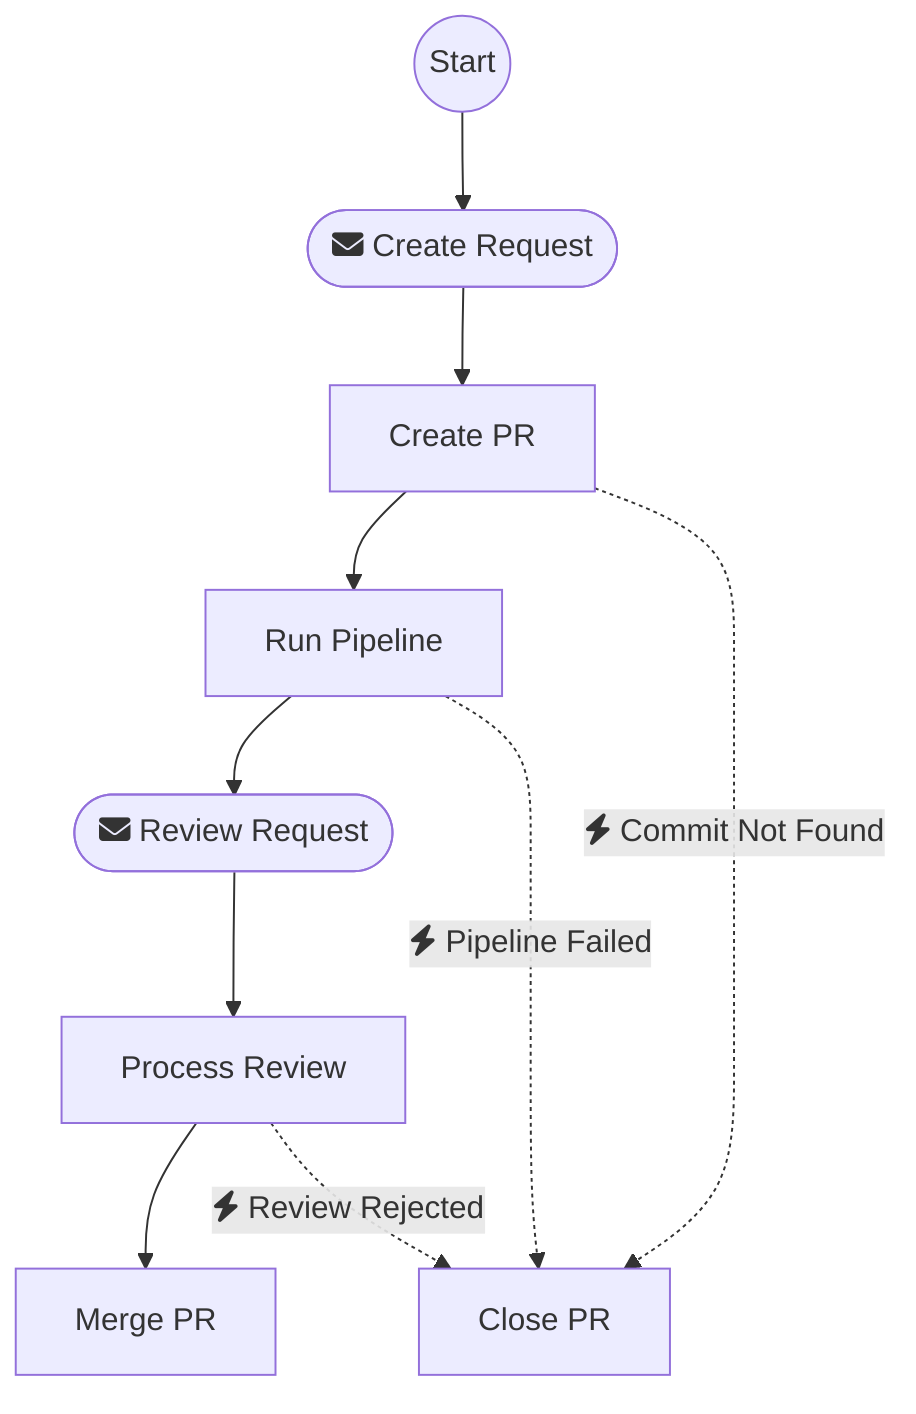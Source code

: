 flowchart TD
node0@{ shape: circle, label: "Start"}
node1@{ shape: stadium, label: "fa:fa-envelope Create Request"}
node0 --> node1
node2["Create PR"]
node1 --> node2
node3["Run Pipeline"]
node2 --> node3
node4@{ shape: stadium, label: "fa:fa-envelope Review Request"}
node3 --> node4
node5["Process Review"]
node4 --> node5
node6["Merge PR"]
node5 --> node6
node7["Close PR"]
node2 -.->|"fa:fa-bolt Commit Not Found"| node7
node3 -.->|"fa:fa-bolt Pipeline Failed"| node7
node5 -.->|"fa:fa-bolt Review Rejected"| node7